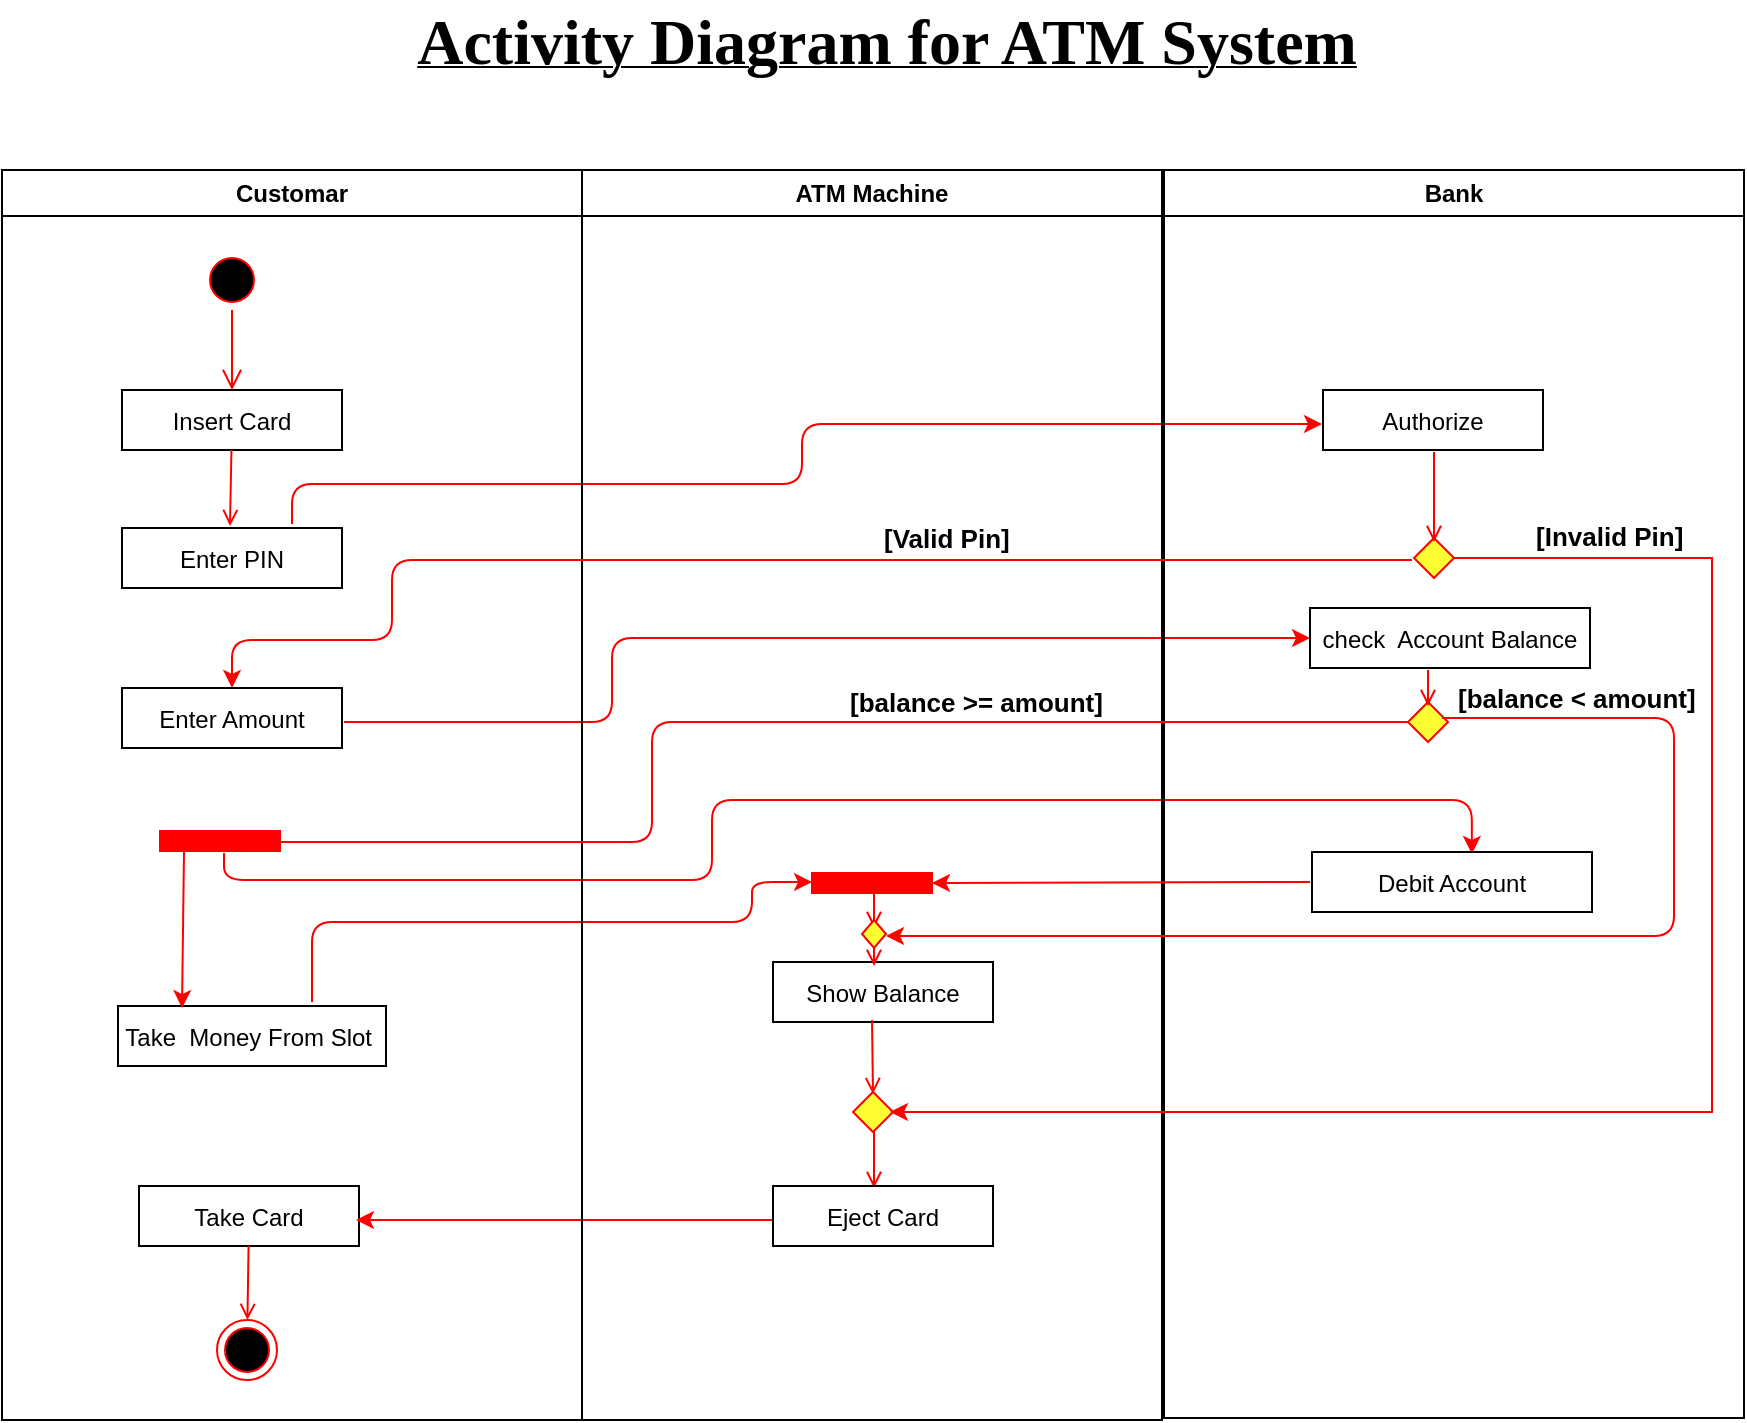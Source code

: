 <mxfile version="10.9.0" type="device"><diagram name="Page-1" id="e7e014a7-5840-1c2e-5031-d8a46d1fe8dd"><mxGraphModel dx="1680" dy="826" grid="1" gridSize="10" guides="1" tooltips="1" connect="1" arrows="1" fold="1" page="1" pageScale="1" pageWidth="1169" pageHeight="826" background="#ffffff" math="0" shadow="0"><root><mxCell id="0"/><mxCell id="1" parent="0"/><mxCell id="dX3kYBn1mSSydCF71Hx1-62" value="" style="edgeStyle=elbowEdgeStyle;elbow=horizontal;strokeColor=#FF0000;endArrow=open;endFill=1;rounded=0;exitX=0.525;exitY=0.7;exitDx=0;exitDy=0;exitPerimeter=0;" parent="1" source="dX3kYBn1mSSydCF71Hx1-61" edge="1"><mxGeometry width="100" height="100" relative="1" as="geometry"><mxPoint x="601" y="609" as="sourcePoint"/><mxPoint x="601" y="634" as="targetPoint"/><Array as="points"/></mxGeometry></mxCell><mxCell id="2" value="Customar" style="swimlane;whiteSpace=wrap" parent="1" vertex="1"><mxGeometry x="165" y="125" width="290" height="625" as="geometry"/></mxCell><mxCell id="5" value="" style="ellipse;shape=startState;fillColor=#000000;strokeColor=#ff0000;" parent="2" vertex="1"><mxGeometry x="100" y="40" width="30" height="30" as="geometry"/></mxCell><mxCell id="6" value="" style="edgeStyle=elbowEdgeStyle;elbow=horizontal;verticalAlign=bottom;endArrow=open;endSize=8;strokeColor=#FF0000;endFill=1;rounded=0" parent="2" source="5" target="7" edge="1"><mxGeometry x="100" y="40" as="geometry"><mxPoint x="115" y="110" as="targetPoint"/></mxGeometry></mxCell><mxCell id="7" value="Insert Card" style="" parent="2" vertex="1"><mxGeometry x="60" y="110" width="110" height="30" as="geometry"/></mxCell><mxCell id="8" value="Enter PIN" style="" parent="2" vertex="1"><mxGeometry x="60" y="179" width="110" height="30" as="geometry"/></mxCell><mxCell id="9" value="" style="endArrow=open;strokeColor=#FF0000;endFill=1;rounded=0;" parent="2" source="7" edge="1"><mxGeometry relative="1" as="geometry"><mxPoint x="114" y="178" as="targetPoint"/></mxGeometry></mxCell><mxCell id="10" value="Enter Amount" style="" parent="2" vertex="1"><mxGeometry x="60" y="259" width="110" height="30" as="geometry"/></mxCell><mxCell id="33" value="Take Card" style="" parent="2" vertex="1"><mxGeometry x="68.5" y="508" width="110" height="30" as="geometry"/></mxCell><mxCell id="38" value="" style="ellipse;shape=endState;fillColor=#000000;strokeColor=#ff0000" parent="2" vertex="1"><mxGeometry x="107.5" y="575" width="30" height="30" as="geometry"/></mxCell><mxCell id="39" value="" style="endArrow=open;strokeColor=#FF0000;endFill=1;rounded=0" parent="2" source="33" target="38" edge="1"><mxGeometry relative="1" as="geometry"/></mxCell><mxCell id="15" value="Authorize" style="" parent="2" vertex="1"><mxGeometry x="660.5" y="110" width="110" height="30" as="geometry"/></mxCell><mxCell id="QKCYgxEFaoYfCq5eSX4W-48" value="Take  Money From Slot " style="" parent="2" vertex="1"><mxGeometry x="58" y="418" width="134" height="30" as="geometry"/></mxCell><mxCell id="dX3kYBn1mSSydCF71Hx1-57" value="" style="endArrow=classic;html=1;strokeColor=#FF0000;strokeWidth=1;" parent="2" edge="1"><mxGeometry width="50" height="50" relative="1" as="geometry"><mxPoint x="385" y="525" as="sourcePoint"/><mxPoint x="177" y="525" as="targetPoint"/></mxGeometry></mxCell><mxCell id="34" value="" style="whiteSpace=wrap;strokeColor=#FF0000;fillColor=#FF0000;direction=west;rotation=-90;" parent="2" vertex="1"><mxGeometry x="430" y="326.5" width="10" height="60" as="geometry"/></mxCell><mxCell id="dX3kYBn1mSSydCF71Hx1-73" value="" style="endArrow=classic;html=1;fontFamily=Helvetica;fontSize=11;fontColor=#000000;align=center;strokeColor=#FF0000;strokeWidth=1;edgeStyle=orthogonalEdgeStyle;entryX=0;entryY=0.5;entryDx=0;entryDy=0;" parent="2" target="16" edge="1"><mxGeometry width="50" height="50" relative="1" as="geometry"><mxPoint x="171" y="276" as="sourcePoint"/><mxPoint x="555" y="235" as="targetPoint"/><Array as="points"><mxPoint x="305" y="276"/><mxPoint x="305" y="234"/></Array></mxGeometry></mxCell><mxCell id="dX3kYBn1mSSydCF71Hx1-80" value="" style="endArrow=classic;html=1;strokeColor=#FF0000;strokeWidth=1;edgeStyle=orthogonalEdgeStyle;" parent="2" edge="1"><mxGeometry width="50" height="50" relative="1" as="geometry"><mxPoint x="145" y="177" as="sourcePoint"/><mxPoint x="660" y="127" as="targetPoint"/><Array as="points"><mxPoint x="145" y="157"/><mxPoint x="400" y="157"/><mxPoint x="400" y="127"/></Array></mxGeometry></mxCell><mxCell id="dX3kYBn1mSSydCF71Hx1-89" value="" style="endArrow=classic;html=1;strokeColor=#FF0000;strokeWidth=1;entryX=0.25;entryY=0;entryDx=0;entryDy=0;" parent="2" edge="1"><mxGeometry width="50" height="50" relative="1" as="geometry"><mxPoint x="91" y="341" as="sourcePoint"/><mxPoint x="90" y="419" as="targetPoint"/></mxGeometry></mxCell><mxCell id="dX3kYBn1mSSydCF71Hx1-93" value="" style="endArrow=classic;html=1;strokeColor=#FF0000;strokeWidth=1;edgeStyle=orthogonalEdgeStyle;" parent="2" edge="1"><mxGeometry width="50" height="50" relative="1" as="geometry"><mxPoint x="155" y="416" as="sourcePoint"/><mxPoint x="405" y="356" as="targetPoint"/><Array as="points"><mxPoint x="155" y="376"/><mxPoint x="375" y="376"/><mxPoint x="375" y="356"/></Array></mxGeometry></mxCell><mxCell id="dX3kYBn1mSSydCF71Hx1-99" value="" style="endArrow=classic;html=1;strokeColor=#FF0000;strokeWidth=1;exitX=1;exitY=0.5;exitDx=0;exitDy=0;edgeStyle=orthogonalEdgeStyle;entryX=0.571;entryY=0.033;entryDx=0;entryDy=0;entryPerimeter=0;" parent="2" target="QKCYgxEFaoYfCq5eSX4W-41" edge="1"><mxGeometry width="50" height="50" relative="1" as="geometry"><mxPoint x="111" y="341.5" as="sourcePoint"/><mxPoint x="735" y="335" as="targetPoint"/><Array as="points"><mxPoint x="111" y="355"/><mxPoint x="355" y="355"/><mxPoint x="355" y="315"/><mxPoint x="735" y="315"/></Array></mxGeometry></mxCell><mxCell id="3" value="ATM Machine" style="swimlane;whiteSpace=wrap" parent="1" vertex="1"><mxGeometry x="455" y="125" width="290" height="625" as="geometry"/></mxCell><mxCell id="18" value="Eject Card" style="" parent="3" vertex="1"><mxGeometry x="95.5" y="508" width="110" height="30" as="geometry"/></mxCell><mxCell id="30" value="Show Balance" style="" parent="3" vertex="1"><mxGeometry x="95.5" y="396" width="110" height="30" as="geometry"/></mxCell><mxCell id="dX3kYBn1mSSydCF71Hx1-61" value="" style="rhombus;whiteSpace=wrap;html=1;gradientColor=#FFFF33;strokeColor=#FF0000;fillColor=#FFFF33;" parent="3" vertex="1"><mxGeometry x="135.5" y="461" width="20" height="20" as="geometry"/></mxCell><mxCell id="4" value="Bank" style="swimlane;whiteSpace=wrap" parent="1" vertex="1"><mxGeometry x="746" y="125" width="290" height="624" as="geometry"/></mxCell><mxCell id="16" value="&#10;check  Account Balance&#10;" style="" parent="4" vertex="1"><mxGeometry x="73" y="219" width="140" height="30" as="geometry"/></mxCell><mxCell id="QKCYgxEFaoYfCq5eSX4W-41" value="&#10;Debit Account&#10;" style="" parent="4" vertex="1"><mxGeometry x="74" y="341" width="140" height="30" as="geometry"/></mxCell><mxCell id="dX3kYBn1mSSydCF71Hx1-50" value="" style="rhombus;whiteSpace=wrap;html=1;gradientColor=#FFFF33;strokeColor=#FF0000;fillColor=#FFFF33;" parent="4" vertex="1"><mxGeometry x="122" y="266" width="20" height="20" as="geometry"/></mxCell><mxCell id="dX3kYBn1mSSydCF71Hx1-71" value="" style="endArrow=classic;html=1;strokeColor=#FF0000;strokeWidth=1;entryX=0.5;entryY=0;entryDx=0;entryDy=0;" parent="4" target="34" edge="1"><mxGeometry width="50" height="50" relative="1" as="geometry"><mxPoint x="73" y="356" as="sourcePoint"/><mxPoint x="-134.5" y="351" as="targetPoint"/></mxGeometry></mxCell><mxCell id="dX3kYBn1mSSydCF71Hx1-97" value="" style="endArrow=classic;html=1;strokeColor=#FF0000;strokeWidth=1;exitX=1;exitY=0.5;exitDx=0;exitDy=0;edgeStyle=orthogonalEdgeStyle;" parent="4" edge="1"><mxGeometry width="50" height="50" relative="1" as="geometry"><mxPoint x="139" y="274" as="sourcePoint"/><mxPoint x="-139" y="383" as="targetPoint"/><Array as="points"><mxPoint x="255" y="274"/><mxPoint x="255" y="383"/></Array></mxGeometry></mxCell><mxCell id="dX3kYBn1mSSydCF71Hx1-44" value="" style="rhombus;whiteSpace=wrap;html=1;gradientColor=#FFFF33;strokeColor=#FF0000;fillColor=#FFFF33;" parent="1" vertex="1"><mxGeometry x="871" y="309" width="20" height="20" as="geometry"/></mxCell><mxCell id="dX3kYBn1mSSydCF71Hx1-47" value="" style="edgeStyle=elbowEdgeStyle;elbow=horizontal;strokeColor=#FF0000;endArrow=open;endFill=1;rounded=0;" parent="1" edge="1"><mxGeometry width="100" height="100" relative="1" as="geometry"><mxPoint x="881" y="266" as="sourcePoint"/><mxPoint x="881" y="311" as="targetPoint"/><Array as="points"/></mxGeometry></mxCell><mxCell id="dX3kYBn1mSSydCF71Hx1-51" value="" style="edgeStyle=elbowEdgeStyle;elbow=horizontal;strokeColor=#FF0000;endArrow=open;endFill=1;rounded=0;" parent="1" edge="1"><mxGeometry width="100" height="100" relative="1" as="geometry"><mxPoint x="878" y="375" as="sourcePoint"/><mxPoint x="878" y="393" as="targetPoint"/><Array as="points"/></mxGeometry></mxCell><mxCell id="dX3kYBn1mSSydCF71Hx1-60" value="" style="edgeStyle=elbowEdgeStyle;elbow=horizontal;strokeColor=#FF0000;endArrow=open;endFill=1;rounded=0;" parent="1" edge="1"><mxGeometry width="100" height="100" relative="1" as="geometry"><mxPoint x="600" y="550" as="sourcePoint"/><mxPoint x="601" y="587" as="targetPoint"/><Array as="points"/></mxGeometry></mxCell><mxCell id="dX3kYBn1mSSydCF71Hx1-81" value="" style="endArrow=classic;html=1;strokeColor=#FF0000;strokeWidth=1;edgeStyle=orthogonalEdgeStyle;elbow=vertical;exitX=0.5;exitY=0;exitDx=0;exitDy=0;entryX=0.5;entryY=0;entryDx=0;entryDy=0;" parent="1" target="10" edge="1"><mxGeometry width="50" height="50" relative="1" as="geometry"><mxPoint x="870" y="320" as="sourcePoint"/><mxPoint x="280" y="380" as="targetPoint"/><Array as="points"><mxPoint x="360" y="320"/><mxPoint x="360" y="360"/><mxPoint x="280" y="360"/></Array></mxGeometry></mxCell><mxCell id="dX3kYBn1mSSydCF71Hx1-88" value="" style="whiteSpace=wrap;strokeColor=#FF0000;fillColor=#FF0000;direction=west;rotation=-90;" parent="1" vertex="1"><mxGeometry x="269" y="430.5" width="10" height="60" as="geometry"/></mxCell><mxCell id="dX3kYBn1mSSydCF71Hx1-90" value="" style="endArrow=classic;html=1;strokeColor=#FF0000;strokeWidth=1;exitX=0;exitY=0.5;exitDx=0;exitDy=0;edgeStyle=orthogonalEdgeStyle;entryX=0;entryY=0.5;entryDx=0;entryDy=0;" parent="1" source="dX3kYBn1mSSydCF71Hx1-50" target="dX3kYBn1mSSydCF71Hx1-88" edge="1"><mxGeometry width="50" height="50" relative="1" as="geometry"><mxPoint x="800" y="450" as="sourcePoint"/><mxPoint x="640" y="440" as="targetPoint"/><Array as="points"><mxPoint x="490" y="401"/><mxPoint x="490" y="461"/></Array></mxGeometry></mxCell><mxCell id="dX3kYBn1mSSydCF71Hx1-94" value="" style="edgeStyle=elbowEdgeStyle;elbow=horizontal;strokeColor=#FF0000;endArrow=open;endFill=1;rounded=0;" parent="1" edge="1"><mxGeometry width="100" height="100" relative="1" as="geometry"><mxPoint x="601" y="486" as="sourcePoint"/><mxPoint x="601" y="504" as="targetPoint"/><Array as="points"/></mxGeometry></mxCell><mxCell id="dX3kYBn1mSSydCF71Hx1-95" value="" style="rhombus;whiteSpace=wrap;html=1;gradientColor=#FFFF33;strokeColor=#FF0000;fillColor=#FFFF33;" parent="1" vertex="1"><mxGeometry x="595" y="500" width="12" height="14" as="geometry"/></mxCell><mxCell id="dX3kYBn1mSSydCF71Hx1-96" value="" style="edgeStyle=elbowEdgeStyle;elbow=horizontal;strokeColor=#FF0000;endArrow=open;endFill=1;rounded=0;" parent="1" edge="1"><mxGeometry width="100" height="100" relative="1" as="geometry"><mxPoint x="601" y="514" as="sourcePoint"/><mxPoint x="601" y="523" as="targetPoint"/><Array as="points"/></mxGeometry></mxCell><mxCell id="dX3kYBn1mSSydCF71Hx1-100" value="&lt;b&gt;&lt;font style=&quot;font-size: 13px&quot;&gt;[Valid Pin]&lt;/font&gt;&lt;/b&gt;" style="text;html=1;resizable=0;points=[];autosize=1;align=left;verticalAlign=top;spacingTop=-4;" parent="1" vertex="1"><mxGeometry x="604" y="299" width="80" height="20" as="geometry"/></mxCell><mxCell id="dX3kYBn1mSSydCF71Hx1-78" value="" style="endArrow=classic;html=1;strokeColor=#FF0000;strokeWidth=1;rounded=0;edgeStyle=orthogonalEdgeStyle;entryX=1;entryY=0.5;entryDx=0;entryDy=0;" parent="1" source="dX3kYBn1mSSydCF71Hx1-44" edge="1"><mxGeometry width="50" height="50" relative="1" as="geometry"><mxPoint x="1000" y="290" as="sourcePoint"/><mxPoint x="609" y="596" as="targetPoint"/><Array as="points"><mxPoint x="1020" y="319"/><mxPoint x="1020" y="596"/></Array></mxGeometry></mxCell><mxCell id="dX3kYBn1mSSydCF71Hx1-101" value="&lt;b&gt;&lt;font style=&quot;font-size: 13px&quot;&gt;[Invalid Pin]&lt;/font&gt;&lt;/b&gt;" style="text;html=1;resizable=0;points=[];autosize=1;align=left;verticalAlign=top;spacingTop=-4;" parent="1" vertex="1"><mxGeometry x="930" y="297.5" width="90" height="20" as="geometry"/></mxCell><mxCell id="dX3kYBn1mSSydCF71Hx1-102" value="&lt;b&gt;&lt;font style=&quot;font-size: 13px&quot;&gt;[balance &amp;lt; amount]&lt;/font&gt;&lt;/b&gt;" style="text;html=1;resizable=0;points=[];autosize=1;align=left;verticalAlign=top;spacingTop=-4;" parent="1" vertex="1"><mxGeometry x="890.5" y="379" width="130" height="20" as="geometry"/></mxCell><mxCell id="dX3kYBn1mSSydCF71Hx1-103" value="&lt;b&gt;&lt;font style=&quot;font-size: 13px&quot;&gt;[balance &amp;gt;= amount]&lt;/font&gt;&lt;/b&gt;" style="text;html=1;resizable=0;points=[];autosize=1;align=left;verticalAlign=top;spacingTop=-4;" parent="1" vertex="1"><mxGeometry x="587" y="381" width="140" height="20" as="geometry"/></mxCell><mxCell id="MZw2vwsvaSEZUZwyuBjZ-39" value="&lt;p&gt;&lt;font size=&quot;1&quot;&gt;&lt;u style=&quot;line-height: 130%&quot;&gt;&lt;b style=&quot;font-size: 32px&quot;&gt;Activity Diagram for ATM System&lt;/b&gt;&lt;/u&gt;&lt;/font&gt;&lt;/p&gt;" style="text;html=1;resizable=0;points=[];autosize=1;align=center;verticalAlign=top;spacingTop=-4;fontFamily=Cambria (Headings);" vertex="1" parent="1"><mxGeometry x="347" y="40" width="520" height="50" as="geometry"/></mxCell><mxCell id="MZw2vwsvaSEZUZwyuBjZ-40" value="&lt;p&gt;&lt;br&gt;&lt;/p&gt;" style="text;html=1;resizable=0;points=[];autosize=1;align=center;verticalAlign=top;spacingTop=-4;fontFamily=Cambria (Headings);" vertex="1" parent="1"><mxGeometry x="975.5" y="40" width="20" height="40" as="geometry"/></mxCell></root></mxGraphModel></diagram></mxfile>
